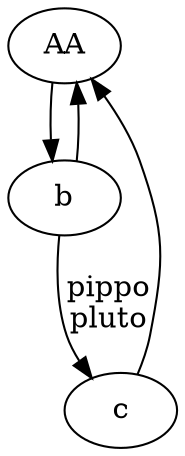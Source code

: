 /* script file /home/carlo/cpp/SwiPlay/pqGraphvizTest/gallery/x.gv
   created at Mon Sep 30 00:08:14 2013 */
digraph {
AA -> b
b -> c [label="pippo\npluto"]
c -> AA
b -> AA
}
